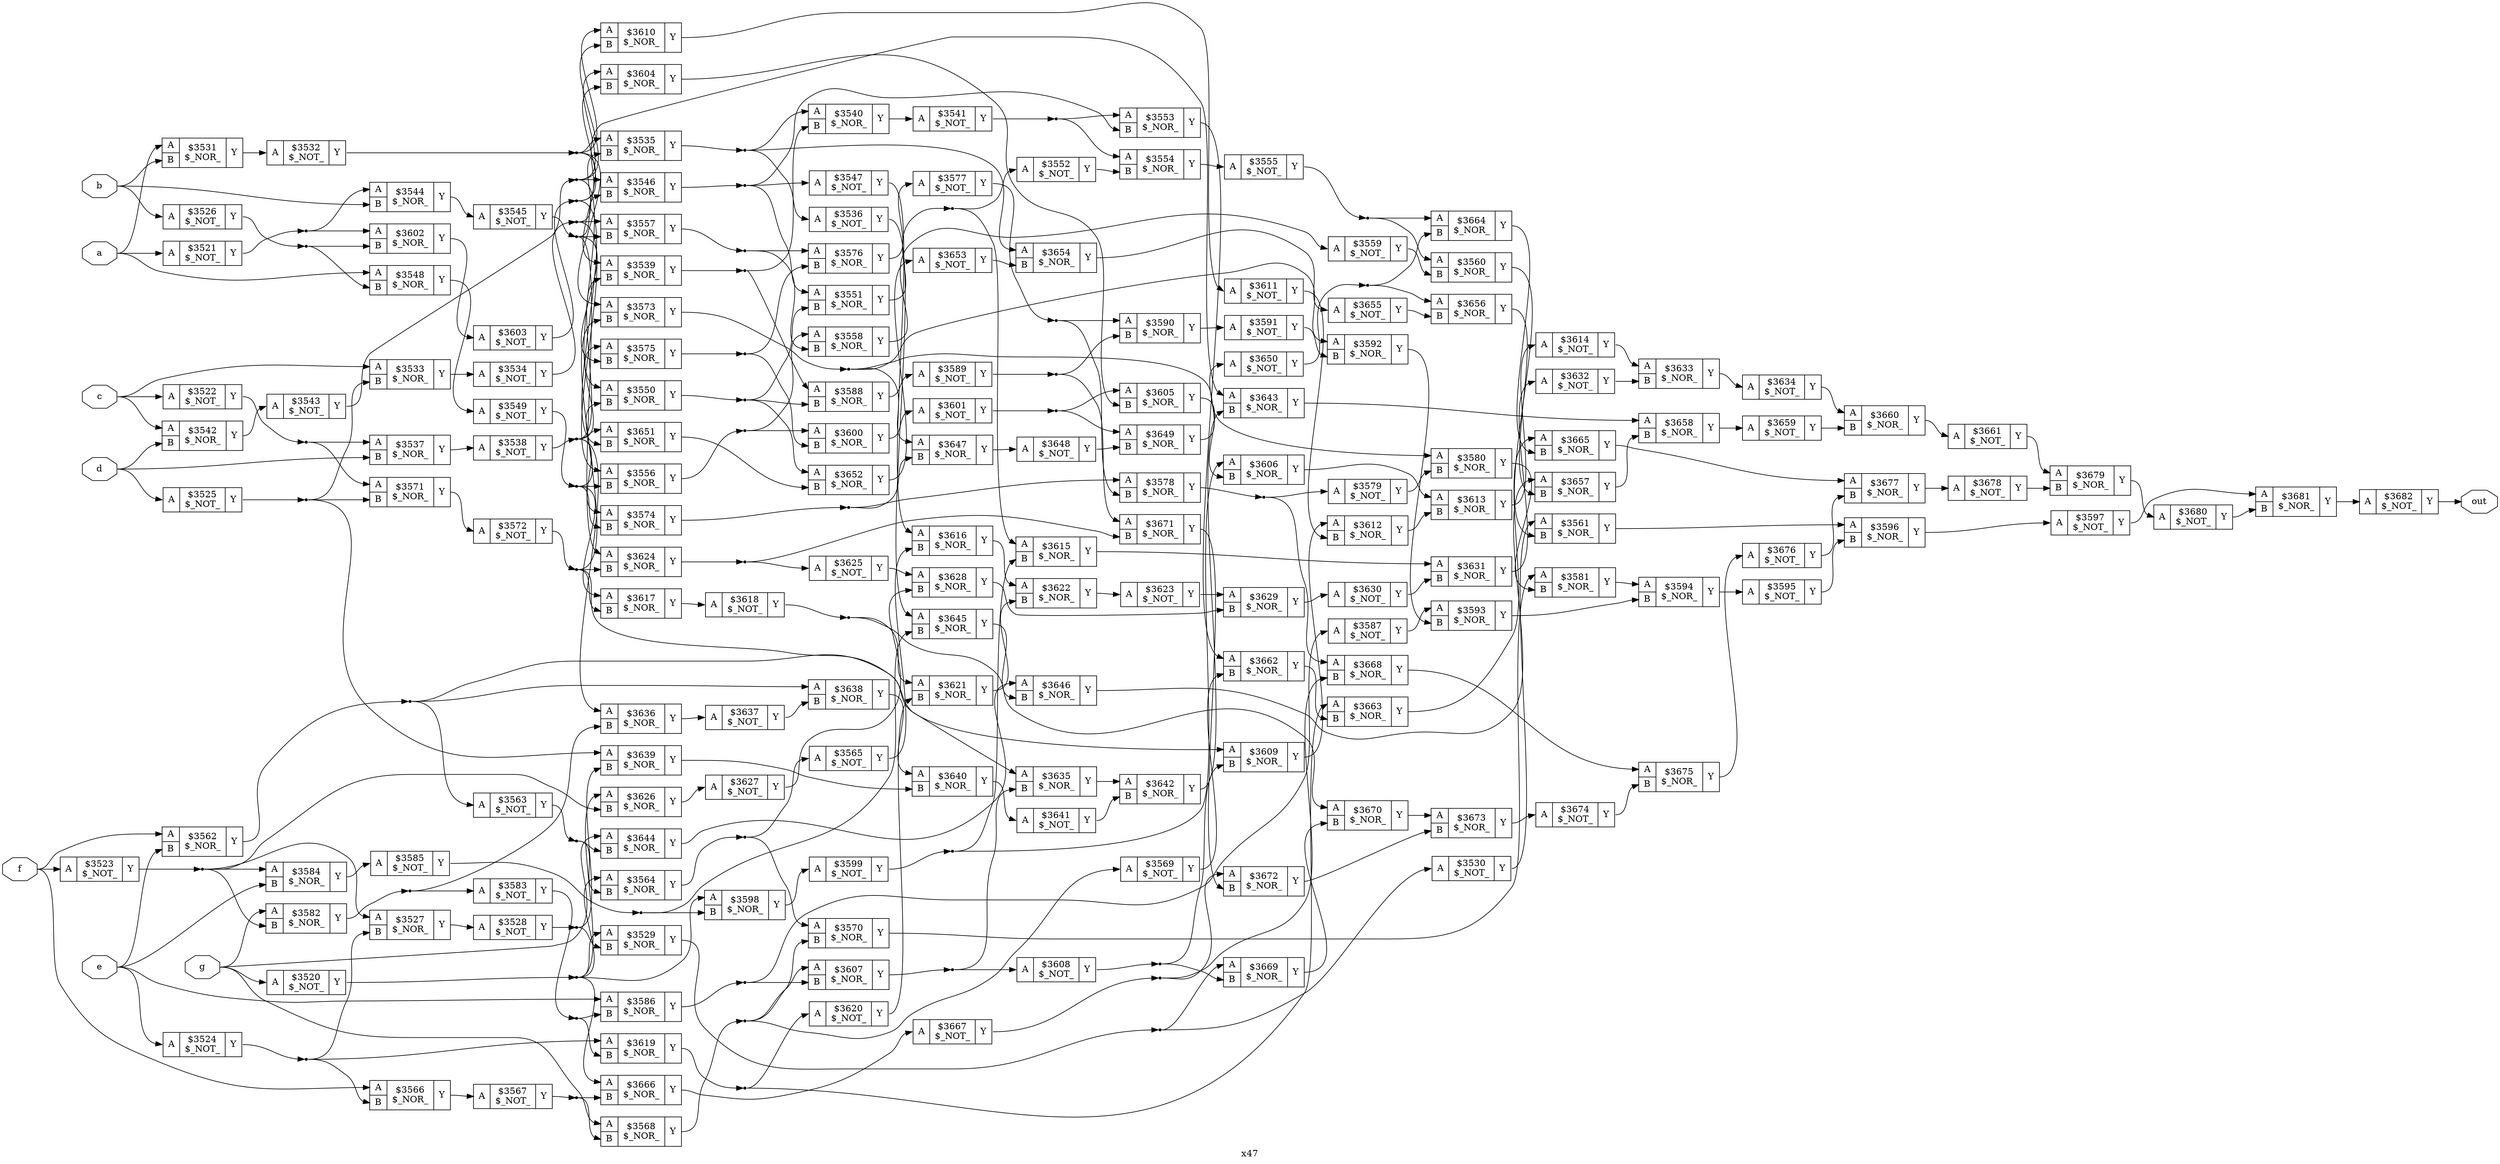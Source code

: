 digraph "x47" {
label="x47";
rankdir="LR";
remincross=true;
n163 [ shape=octagon, label="a", color="black", fontcolor="black" ];
n164 [ shape=octagon, label="b", color="black", fontcolor="black" ];
n165 [ shape=octagon, label="c", color="black", fontcolor="black" ];
n166 [ shape=octagon, label="d", color="black", fontcolor="black" ];
n167 [ shape=octagon, label="e", color="black", fontcolor="black" ];
n168 [ shape=octagon, label="f", color="black", fontcolor="black" ];
n169 [ shape=octagon, label="g", color="black", fontcolor="black" ];
n170 [ shape=octagon, label="out", color="black", fontcolor="black" ];
c173 [ shape=record, label="{{<p171> A}|$3520\n$_NOT_|{<p172> Y}}" ];
c174 [ shape=record, label="{{<p171> A}|$3521\n$_NOT_|{<p172> Y}}" ];
c175 [ shape=record, label="{{<p171> A}|$3522\n$_NOT_|{<p172> Y}}" ];
c176 [ shape=record, label="{{<p171> A}|$3523\n$_NOT_|{<p172> Y}}" ];
c177 [ shape=record, label="{{<p171> A}|$3524\n$_NOT_|{<p172> Y}}" ];
c178 [ shape=record, label="{{<p171> A}|$3525\n$_NOT_|{<p172> Y}}" ];
c179 [ shape=record, label="{{<p171> A}|$3526\n$_NOT_|{<p172> Y}}" ];
c181 [ shape=record, label="{{<p171> A|<p180> B}|$3527\n$_NOR_|{<p172> Y}}" ];
c182 [ shape=record, label="{{<p171> A}|$3528\n$_NOT_|{<p172> Y}}" ];
c183 [ shape=record, label="{{<p171> A|<p180> B}|$3529\n$_NOR_|{<p172> Y}}" ];
c184 [ shape=record, label="{{<p171> A}|$3530\n$_NOT_|{<p172> Y}}" ];
c185 [ shape=record, label="{{<p171> A|<p180> B}|$3531\n$_NOR_|{<p172> Y}}" ];
c186 [ shape=record, label="{{<p171> A}|$3532\n$_NOT_|{<p172> Y}}" ];
c187 [ shape=record, label="{{<p171> A|<p180> B}|$3533\n$_NOR_|{<p172> Y}}" ];
c188 [ shape=record, label="{{<p171> A}|$3534\n$_NOT_|{<p172> Y}}" ];
c189 [ shape=record, label="{{<p171> A|<p180> B}|$3535\n$_NOR_|{<p172> Y}}" ];
c190 [ shape=record, label="{{<p171> A}|$3536\n$_NOT_|{<p172> Y}}" ];
c191 [ shape=record, label="{{<p171> A|<p180> B}|$3537\n$_NOR_|{<p172> Y}}" ];
c192 [ shape=record, label="{{<p171> A}|$3538\n$_NOT_|{<p172> Y}}" ];
c193 [ shape=record, label="{{<p171> A|<p180> B}|$3539\n$_NOR_|{<p172> Y}}" ];
c194 [ shape=record, label="{{<p171> A|<p180> B}|$3540\n$_NOR_|{<p172> Y}}" ];
c195 [ shape=record, label="{{<p171> A}|$3541\n$_NOT_|{<p172> Y}}" ];
c196 [ shape=record, label="{{<p171> A|<p180> B}|$3542\n$_NOR_|{<p172> Y}}" ];
c197 [ shape=record, label="{{<p171> A}|$3543\n$_NOT_|{<p172> Y}}" ];
c198 [ shape=record, label="{{<p171> A|<p180> B}|$3544\n$_NOR_|{<p172> Y}}" ];
c199 [ shape=record, label="{{<p171> A}|$3545\n$_NOT_|{<p172> Y}}" ];
c200 [ shape=record, label="{{<p171> A|<p180> B}|$3546\n$_NOR_|{<p172> Y}}" ];
c201 [ shape=record, label="{{<p171> A}|$3547\n$_NOT_|{<p172> Y}}" ];
c202 [ shape=record, label="{{<p171> A|<p180> B}|$3548\n$_NOR_|{<p172> Y}}" ];
c203 [ shape=record, label="{{<p171> A}|$3549\n$_NOT_|{<p172> Y}}" ];
c204 [ shape=record, label="{{<p171> A|<p180> B}|$3550\n$_NOR_|{<p172> Y}}" ];
c205 [ shape=record, label="{{<p171> A|<p180> B}|$3551\n$_NOR_|{<p172> Y}}" ];
c206 [ shape=record, label="{{<p171> A}|$3552\n$_NOT_|{<p172> Y}}" ];
c207 [ shape=record, label="{{<p171> A|<p180> B}|$3553\n$_NOR_|{<p172> Y}}" ];
c208 [ shape=record, label="{{<p171> A|<p180> B}|$3554\n$_NOR_|{<p172> Y}}" ];
c209 [ shape=record, label="{{<p171> A}|$3555\n$_NOT_|{<p172> Y}}" ];
c210 [ shape=record, label="{{<p171> A|<p180> B}|$3556\n$_NOR_|{<p172> Y}}" ];
c211 [ shape=record, label="{{<p171> A|<p180> B}|$3557\n$_NOR_|{<p172> Y}}" ];
c212 [ shape=record, label="{{<p171> A|<p180> B}|$3558\n$_NOR_|{<p172> Y}}" ];
c213 [ shape=record, label="{{<p171> A}|$3559\n$_NOT_|{<p172> Y}}" ];
c214 [ shape=record, label="{{<p171> A|<p180> B}|$3560\n$_NOR_|{<p172> Y}}" ];
c215 [ shape=record, label="{{<p171> A|<p180> B}|$3561\n$_NOR_|{<p172> Y}}" ];
c216 [ shape=record, label="{{<p171> A|<p180> B}|$3562\n$_NOR_|{<p172> Y}}" ];
c217 [ shape=record, label="{{<p171> A}|$3563\n$_NOT_|{<p172> Y}}" ];
c218 [ shape=record, label="{{<p171> A|<p180> B}|$3564\n$_NOR_|{<p172> Y}}" ];
c219 [ shape=record, label="{{<p171> A}|$3565\n$_NOT_|{<p172> Y}}" ];
c220 [ shape=record, label="{{<p171> A|<p180> B}|$3566\n$_NOR_|{<p172> Y}}" ];
c221 [ shape=record, label="{{<p171> A}|$3567\n$_NOT_|{<p172> Y}}" ];
c222 [ shape=record, label="{{<p171> A|<p180> B}|$3568\n$_NOR_|{<p172> Y}}" ];
c223 [ shape=record, label="{{<p171> A}|$3569\n$_NOT_|{<p172> Y}}" ];
c224 [ shape=record, label="{{<p171> A|<p180> B}|$3570\n$_NOR_|{<p172> Y}}" ];
c225 [ shape=record, label="{{<p171> A|<p180> B}|$3571\n$_NOR_|{<p172> Y}}" ];
c226 [ shape=record, label="{{<p171> A}|$3572\n$_NOT_|{<p172> Y}}" ];
c227 [ shape=record, label="{{<p171> A|<p180> B}|$3573\n$_NOR_|{<p172> Y}}" ];
c228 [ shape=record, label="{{<p171> A|<p180> B}|$3574\n$_NOR_|{<p172> Y}}" ];
c229 [ shape=record, label="{{<p171> A|<p180> B}|$3575\n$_NOR_|{<p172> Y}}" ];
c230 [ shape=record, label="{{<p171> A|<p180> B}|$3576\n$_NOR_|{<p172> Y}}" ];
c231 [ shape=record, label="{{<p171> A}|$3577\n$_NOT_|{<p172> Y}}" ];
c232 [ shape=record, label="{{<p171> A|<p180> B}|$3578\n$_NOR_|{<p172> Y}}" ];
c233 [ shape=record, label="{{<p171> A}|$3579\n$_NOT_|{<p172> Y}}" ];
c234 [ shape=record, label="{{<p171> A|<p180> B}|$3580\n$_NOR_|{<p172> Y}}" ];
c235 [ shape=record, label="{{<p171> A|<p180> B}|$3581\n$_NOR_|{<p172> Y}}" ];
c236 [ shape=record, label="{{<p171> A|<p180> B}|$3582\n$_NOR_|{<p172> Y}}" ];
c237 [ shape=record, label="{{<p171> A}|$3583\n$_NOT_|{<p172> Y}}" ];
c238 [ shape=record, label="{{<p171> A|<p180> B}|$3584\n$_NOR_|{<p172> Y}}" ];
c239 [ shape=record, label="{{<p171> A}|$3585\n$_NOT_|{<p172> Y}}" ];
c240 [ shape=record, label="{{<p171> A|<p180> B}|$3586\n$_NOR_|{<p172> Y}}" ];
c241 [ shape=record, label="{{<p171> A}|$3587\n$_NOT_|{<p172> Y}}" ];
c242 [ shape=record, label="{{<p171> A|<p180> B}|$3588\n$_NOR_|{<p172> Y}}" ];
c243 [ shape=record, label="{{<p171> A}|$3589\n$_NOT_|{<p172> Y}}" ];
c244 [ shape=record, label="{{<p171> A|<p180> B}|$3590\n$_NOR_|{<p172> Y}}" ];
c245 [ shape=record, label="{{<p171> A}|$3591\n$_NOT_|{<p172> Y}}" ];
c246 [ shape=record, label="{{<p171> A|<p180> B}|$3592\n$_NOR_|{<p172> Y}}" ];
c247 [ shape=record, label="{{<p171> A|<p180> B}|$3593\n$_NOR_|{<p172> Y}}" ];
c248 [ shape=record, label="{{<p171> A|<p180> B}|$3594\n$_NOR_|{<p172> Y}}" ];
c249 [ shape=record, label="{{<p171> A}|$3595\n$_NOT_|{<p172> Y}}" ];
c250 [ shape=record, label="{{<p171> A|<p180> B}|$3596\n$_NOR_|{<p172> Y}}" ];
c251 [ shape=record, label="{{<p171> A}|$3597\n$_NOT_|{<p172> Y}}" ];
c252 [ shape=record, label="{{<p171> A|<p180> B}|$3598\n$_NOR_|{<p172> Y}}" ];
c253 [ shape=record, label="{{<p171> A}|$3599\n$_NOT_|{<p172> Y}}" ];
c254 [ shape=record, label="{{<p171> A|<p180> B}|$3600\n$_NOR_|{<p172> Y}}" ];
c255 [ shape=record, label="{{<p171> A}|$3601\n$_NOT_|{<p172> Y}}" ];
c256 [ shape=record, label="{{<p171> A|<p180> B}|$3602\n$_NOR_|{<p172> Y}}" ];
c257 [ shape=record, label="{{<p171> A}|$3603\n$_NOT_|{<p172> Y}}" ];
c258 [ shape=record, label="{{<p171> A|<p180> B}|$3604\n$_NOR_|{<p172> Y}}" ];
c259 [ shape=record, label="{{<p171> A|<p180> B}|$3605\n$_NOR_|{<p172> Y}}" ];
c260 [ shape=record, label="{{<p171> A|<p180> B}|$3606\n$_NOR_|{<p172> Y}}" ];
c261 [ shape=record, label="{{<p171> A|<p180> B}|$3607\n$_NOR_|{<p172> Y}}" ];
c262 [ shape=record, label="{{<p171> A}|$3608\n$_NOT_|{<p172> Y}}" ];
c263 [ shape=record, label="{{<p171> A|<p180> B}|$3609\n$_NOR_|{<p172> Y}}" ];
c264 [ shape=record, label="{{<p171> A|<p180> B}|$3610\n$_NOR_|{<p172> Y}}" ];
c265 [ shape=record, label="{{<p171> A}|$3611\n$_NOT_|{<p172> Y}}" ];
c266 [ shape=record, label="{{<p171> A|<p180> B}|$3612\n$_NOR_|{<p172> Y}}" ];
c267 [ shape=record, label="{{<p171> A|<p180> B}|$3613\n$_NOR_|{<p172> Y}}" ];
c268 [ shape=record, label="{{<p171> A}|$3614\n$_NOT_|{<p172> Y}}" ];
c269 [ shape=record, label="{{<p171> A|<p180> B}|$3615\n$_NOR_|{<p172> Y}}" ];
c270 [ shape=record, label="{{<p171> A|<p180> B}|$3616\n$_NOR_|{<p172> Y}}" ];
c271 [ shape=record, label="{{<p171> A|<p180> B}|$3617\n$_NOR_|{<p172> Y}}" ];
c272 [ shape=record, label="{{<p171> A}|$3618\n$_NOT_|{<p172> Y}}" ];
c273 [ shape=record, label="{{<p171> A|<p180> B}|$3619\n$_NOR_|{<p172> Y}}" ];
c274 [ shape=record, label="{{<p171> A}|$3620\n$_NOT_|{<p172> Y}}" ];
c275 [ shape=record, label="{{<p171> A|<p180> B}|$3621\n$_NOR_|{<p172> Y}}" ];
c276 [ shape=record, label="{{<p171> A|<p180> B}|$3622\n$_NOR_|{<p172> Y}}" ];
c277 [ shape=record, label="{{<p171> A}|$3623\n$_NOT_|{<p172> Y}}" ];
c278 [ shape=record, label="{{<p171> A|<p180> B}|$3624\n$_NOR_|{<p172> Y}}" ];
c279 [ shape=record, label="{{<p171> A}|$3625\n$_NOT_|{<p172> Y}}" ];
c280 [ shape=record, label="{{<p171> A|<p180> B}|$3626\n$_NOR_|{<p172> Y}}" ];
c281 [ shape=record, label="{{<p171> A}|$3627\n$_NOT_|{<p172> Y}}" ];
c282 [ shape=record, label="{{<p171> A|<p180> B}|$3628\n$_NOR_|{<p172> Y}}" ];
c283 [ shape=record, label="{{<p171> A|<p180> B}|$3629\n$_NOR_|{<p172> Y}}" ];
c284 [ shape=record, label="{{<p171> A}|$3630\n$_NOT_|{<p172> Y}}" ];
c285 [ shape=record, label="{{<p171> A|<p180> B}|$3631\n$_NOR_|{<p172> Y}}" ];
c286 [ shape=record, label="{{<p171> A}|$3632\n$_NOT_|{<p172> Y}}" ];
c287 [ shape=record, label="{{<p171> A|<p180> B}|$3633\n$_NOR_|{<p172> Y}}" ];
c288 [ shape=record, label="{{<p171> A}|$3634\n$_NOT_|{<p172> Y}}" ];
c289 [ shape=record, label="{{<p171> A|<p180> B}|$3635\n$_NOR_|{<p172> Y}}" ];
c290 [ shape=record, label="{{<p171> A|<p180> B}|$3636\n$_NOR_|{<p172> Y}}" ];
c291 [ shape=record, label="{{<p171> A}|$3637\n$_NOT_|{<p172> Y}}" ];
c292 [ shape=record, label="{{<p171> A|<p180> B}|$3638\n$_NOR_|{<p172> Y}}" ];
c293 [ shape=record, label="{{<p171> A|<p180> B}|$3639\n$_NOR_|{<p172> Y}}" ];
c294 [ shape=record, label="{{<p171> A|<p180> B}|$3640\n$_NOR_|{<p172> Y}}" ];
c295 [ shape=record, label="{{<p171> A}|$3641\n$_NOT_|{<p172> Y}}" ];
c296 [ shape=record, label="{{<p171> A|<p180> B}|$3642\n$_NOR_|{<p172> Y}}" ];
c297 [ shape=record, label="{{<p171> A|<p180> B}|$3643\n$_NOR_|{<p172> Y}}" ];
c298 [ shape=record, label="{{<p171> A|<p180> B}|$3644\n$_NOR_|{<p172> Y}}" ];
c299 [ shape=record, label="{{<p171> A|<p180> B}|$3645\n$_NOR_|{<p172> Y}}" ];
c300 [ shape=record, label="{{<p171> A|<p180> B}|$3646\n$_NOR_|{<p172> Y}}" ];
c301 [ shape=record, label="{{<p171> A|<p180> B}|$3647\n$_NOR_|{<p172> Y}}" ];
c302 [ shape=record, label="{{<p171> A}|$3648\n$_NOT_|{<p172> Y}}" ];
c303 [ shape=record, label="{{<p171> A|<p180> B}|$3649\n$_NOR_|{<p172> Y}}" ];
c304 [ shape=record, label="{{<p171> A}|$3650\n$_NOT_|{<p172> Y}}" ];
c305 [ shape=record, label="{{<p171> A|<p180> B}|$3651\n$_NOR_|{<p172> Y}}" ];
c306 [ shape=record, label="{{<p171> A|<p180> B}|$3652\n$_NOR_|{<p172> Y}}" ];
c307 [ shape=record, label="{{<p171> A}|$3653\n$_NOT_|{<p172> Y}}" ];
c308 [ shape=record, label="{{<p171> A|<p180> B}|$3654\n$_NOR_|{<p172> Y}}" ];
c309 [ shape=record, label="{{<p171> A}|$3655\n$_NOT_|{<p172> Y}}" ];
c310 [ shape=record, label="{{<p171> A|<p180> B}|$3656\n$_NOR_|{<p172> Y}}" ];
c311 [ shape=record, label="{{<p171> A|<p180> B}|$3657\n$_NOR_|{<p172> Y}}" ];
c312 [ shape=record, label="{{<p171> A|<p180> B}|$3658\n$_NOR_|{<p172> Y}}" ];
c313 [ shape=record, label="{{<p171> A}|$3659\n$_NOT_|{<p172> Y}}" ];
c314 [ shape=record, label="{{<p171> A|<p180> B}|$3660\n$_NOR_|{<p172> Y}}" ];
c315 [ shape=record, label="{{<p171> A}|$3661\n$_NOT_|{<p172> Y}}" ];
c316 [ shape=record, label="{{<p171> A|<p180> B}|$3662\n$_NOR_|{<p172> Y}}" ];
c317 [ shape=record, label="{{<p171> A|<p180> B}|$3663\n$_NOR_|{<p172> Y}}" ];
c318 [ shape=record, label="{{<p171> A|<p180> B}|$3664\n$_NOR_|{<p172> Y}}" ];
c319 [ shape=record, label="{{<p171> A|<p180> B}|$3665\n$_NOR_|{<p172> Y}}" ];
c320 [ shape=record, label="{{<p171> A|<p180> B}|$3666\n$_NOR_|{<p172> Y}}" ];
c321 [ shape=record, label="{{<p171> A}|$3667\n$_NOT_|{<p172> Y}}" ];
c322 [ shape=record, label="{{<p171> A|<p180> B}|$3668\n$_NOR_|{<p172> Y}}" ];
c323 [ shape=record, label="{{<p171> A|<p180> B}|$3669\n$_NOR_|{<p172> Y}}" ];
c324 [ shape=record, label="{{<p171> A|<p180> B}|$3670\n$_NOR_|{<p172> Y}}" ];
c325 [ shape=record, label="{{<p171> A|<p180> B}|$3671\n$_NOR_|{<p172> Y}}" ];
c326 [ shape=record, label="{{<p171> A|<p180> B}|$3672\n$_NOR_|{<p172> Y}}" ];
c327 [ shape=record, label="{{<p171> A|<p180> B}|$3673\n$_NOR_|{<p172> Y}}" ];
c328 [ shape=record, label="{{<p171> A}|$3674\n$_NOT_|{<p172> Y}}" ];
c329 [ shape=record, label="{{<p171> A|<p180> B}|$3675\n$_NOR_|{<p172> Y}}" ];
c330 [ shape=record, label="{{<p171> A}|$3676\n$_NOT_|{<p172> Y}}" ];
c331 [ shape=record, label="{{<p171> A|<p180> B}|$3677\n$_NOR_|{<p172> Y}}" ];
c332 [ shape=record, label="{{<p171> A}|$3678\n$_NOT_|{<p172> Y}}" ];
c333 [ shape=record, label="{{<p171> A|<p180> B}|$3679\n$_NOR_|{<p172> Y}}" ];
c334 [ shape=record, label="{{<p171> A}|$3680\n$_NOT_|{<p172> Y}}" ];
c335 [ shape=record, label="{{<p171> A|<p180> B}|$3681\n$_NOR_|{<p172> Y}}" ];
c336 [ shape=record, label="{{<p171> A}|$3682\n$_NOT_|{<p172> Y}}" ];
c265:p172:e -> c266:p180:w [color="black", label=""];
c274:p172:e -> c275:p180:w [color="black", label=""];
n100 [ shape=point ];
c203:p172:e -> n100:w [color="black", label=""];
n100:e -> c204:p180:w [color="black", label=""];
n100:e -> c210:p180:w [color="black", label=""];
n100:e -> c228:p180:w [color="black", label=""];
n100:e -> c271:p171:w [color="black", label=""];
n101 [ shape=point ];
c204:p172:e -> n101:w [color="black", label=""];
n101:e -> c205:p180:w [color="black", label=""];
n101:e -> c242:p180:w [color="black", label=""];
n101:e -> c306:p171:w [color="black", label=""];
n102 [ shape=point ];
c205:p172:e -> n102:w [color="black", label=""];
n102:e -> c206:p171:w [color="black", label=""];
n102:e -> c269:p171:w [color="black", label=""];
c206:p172:e -> c208:p180:w [color="black", label=""];
c207:p172:e -> c316:p171:w [color="black", label=""];
c208:p172:e -> c209:p171:w [color="black", label=""];
n106 [ shape=point ];
c209:p172:e -> n106:w [color="black", label=""];
n106:e -> c214:p171:w [color="black", label=""];
n106:e -> c318:p171:w [color="black", label=""];
n107 [ shape=point ];
c210:p172:e -> n107:w [color="black", label=""];
n107:e -> c212:p171:w [color="black", label=""];
n107:e -> c254:p171:w [color="black", label=""];
n108 [ shape=point ];
c211:p172:e -> n108:w [color="black", label=""];
n108:e -> c212:p180:w [color="black", label=""];
n108:e -> c230:p171:w [color="black", label=""];
c212:p172:e -> c213:p171:w [color="black", label=""];
n11 [ shape=point ];
c174:p172:e -> n11:w [color="black", label=""];
n11:e -> c198:p171:w [color="black", label=""];
n11:e -> c256:p171:w [color="black", label=""];
c213:p172:e -> c214:p180:w [color="black", label=""];
c214:p172:e -> c215:p180:w [color="black", label=""];
c215:p172:e -> c250:p171:w [color="black", label=""];
n113 [ shape=point ];
c216:p172:e -> n113:w [color="black", label=""];
n113:e -> c217:p171:w [color="black", label=""];
n113:e -> c263:p171:w [color="black", label=""];
n113:e -> c292:p171:w [color="black", label=""];
n114 [ shape=point ];
c217:p172:e -> n114:w [color="black", label=""];
n114:e -> c218:p180:w [color="black", label=""];
n114:e -> c298:p180:w [color="black", label=""];
n115 [ shape=point ];
c218:p172:e -> n115:w [color="black", label=""];
n115:e -> c219:p171:w [color="black", label=""];
n115:e -> c224:p171:w [color="black", label=""];
c219:p172:e -> c270:p180:w [color="black", label=""];
c220:p172:e -> c221:p171:w [color="black", label=""];
n118 [ shape=point ];
c221:p172:e -> n118:w [color="black", label=""];
n118:e -> c222:p180:w [color="black", label=""];
n118:e -> c320:p180:w [color="black", label=""];
n119 [ shape=point ];
c222:p172:e -> n119:w [color="black", label=""];
n119:e -> c223:p171:w [color="black", label=""];
n119:e -> c224:p180:w [color="black", label=""];
n119:e -> c261:p171:w [color="black", label=""];
c275:p172:e -> c276:p180:w [color="black", label=""];
c223:p172:e -> c316:p180:w [color="black", label=""];
c224:p172:e -> c235:p171:w [color="black", label=""];
c225:p172:e -> c226:p171:w [color="black", label=""];
n123 [ shape=point ];
c226:p172:e -> n123:w [color="black", label=""];
n123:e -> c227:p180:w [color="black", label=""];
n123:e -> c271:p180:w [color="black", label=""];
n123:e -> c278:p180:w [color="black", label=""];
n123:e -> c289:p171:w [color="black", label=""];
n124 [ shape=point ];
c227:p172:e -> n124:w [color="black", label=""];
n124:e -> c234:p171:w [color="black", label=""];
n124:e -> c246:p171:w [color="black", label=""];
n124:e -> c301:p171:w [color="black", label=""];
n125 [ shape=point ];
c228:p172:e -> n125:w [color="black", label=""];
n125:e -> c232:p171:w [color="black", label=""];
n125:e -> c301:p180:w [color="black", label=""];
n126 [ shape=point ];
c229:p172:e -> n126:w [color="black", label=""];
n126:e -> c230:p180:w [color="black", label=""];
n126:e -> c254:p180:w [color="black", label=""];
c230:p172:e -> c231:p171:w [color="black", label=""];
n128 [ shape=point ];
c231:p172:e -> n128:w [color="black", label=""];
n128:e -> c232:p180:w [color="black", label=""];
n128:e -> c244:p171:w [color="black", label=""];
n129 [ shape=point ];
c232:p172:e -> n129:w [color="black", label=""];
n129:e -> c233:p171:w [color="black", label=""];
n129:e -> c322:p171:w [color="black", label=""];
c276:p172:e -> c277:p171:w [color="black", label=""];
c233:p172:e -> c234:p180:w [color="black", label=""];
c234:p172:e -> c235:p180:w [color="black", label=""];
c235:p172:e -> c248:p171:w [color="black", label=""];
n133 [ shape=point ];
c236:p172:e -> n133:w [color="black", label=""];
n133:e -> c237:p171:w [color="black", label=""];
n133:e -> c290:p180:w [color="black", label=""];
n134 [ shape=point ];
c237:p172:e -> n134:w [color="black", label=""];
n134:e -> c240:p180:w [color="black", label=""];
n134:e -> c273:p180:w [color="black", label=""];
c238:p172:e -> c239:p171:w [color="black", label=""];
n136 [ shape=point ];
c239:p172:e -> n136:w [color="black", label=""];
n136:e -> c252:p180:w [color="black", label=""];
n136:e -> c299:p180:w [color="black", label=""];
n137 [ shape=point ];
c240:p172:e -> n137:w [color="black", label=""];
n137:e -> c241:p171:w [color="black", label=""];
n137:e -> c261:p180:w [color="black", label=""];
c241:p172:e -> c247:p171:w [color="black", label=""];
c242:p172:e -> c243:p171:w [color="black", label=""];
c277:p172:e -> c283:p171:w [color="black", label=""];
n140 [ shape=point ];
c243:p172:e -> n140:w [color="black", label=""];
n140:e -> c244:p180:w [color="black", label=""];
n140:e -> c325:p171:w [color="black", label=""];
c244:p172:e -> c245:p171:w [color="black", label=""];
c245:p172:e -> c246:p180:w [color="black", label=""];
c246:p172:e -> c247:p180:w [color="black", label=""];
c247:p172:e -> c248:p180:w [color="black", label=""];
c248:p172:e -> c249:p171:w [color="black", label=""];
c249:p172:e -> c250:p180:w [color="black", label=""];
c250:p172:e -> c251:p171:w [color="black", label=""];
c251:p172:e -> c335:p171:w [color="black", label=""];
c252:p172:e -> c253:p171:w [color="black", label=""];
n15 [ shape=point ];
c278:p172:e -> n15:w [color="black", label=""];
n15:e -> c279:p171:w [color="black", label=""];
n15:e -> c325:p180:w [color="black", label=""];
n150 [ shape=point ];
c253:p172:e -> n150:w [color="black", label=""];
n150:e -> c260:p171:w [color="black", label=""];
n150:e -> c269:p180:w [color="black", label=""];
c254:p172:e -> c255:p171:w [color="black", label=""];
n152 [ shape=point ];
c255:p172:e -> n152:w [color="black", label=""];
n152:e -> c259:p171:w [color="black", label=""];
n152:e -> c303:p171:w [color="black", label=""];
c256:p172:e -> c257:p171:w [color="black", label=""];
n154 [ shape=point ];
c257:p172:e -> n154:w [color="black", label=""];
n154:e -> c258:p180:w [color="black", label=""];
n154:e -> c297:p171:w [color="black", label=""];
n154:e -> c305:p180:w [color="black", label=""];
c258:p172:e -> c259:p180:w [color="black", label=""];
c259:p172:e -> c260:p180:w [color="black", label=""];
c260:p172:e -> c267:p171:w [color="black", label=""];
n158 [ shape=point ];
c261:p172:e -> n158:w [color="black", label=""];
n158:e -> c262:p171:w [color="black", label=""];
n158:e -> c289:p180:w [color="black", label=""];
n159 [ shape=point ];
c262:p172:e -> n159:w [color="black", label=""];
n159:e -> c263:p180:w [color="black", label=""];
n159:e -> c323:p180:w [color="black", label=""];
c279:p172:e -> c282:p171:w [color="black", label=""];
c263:p172:e -> c266:p171:w [color="black", label=""];
c264:p172:e -> c265:p171:w [color="black", label=""];
n162 [ shape=point ];
c173:p172:e -> n162:w [color="black", label=""];
n162:e -> c183:p171:w [color="black", label=""];
n162:e -> c218:p171:w [color="black", label=""];
n162:e -> c252:p171:w [color="black", label=""];
n162:e -> c280:p171:w [color="black", label=""];
n162:e -> c320:p171:w [color="black", label=""];
n163:e -> c174:p171:w [color="black", label=""];
n163:e -> c185:p171:w [color="black", label=""];
n163:e -> c202:p171:w [color="black", label=""];
n164:e -> c179:p171:w [color="black", label=""];
n164:e -> c185:p180:w [color="black", label=""];
n164:e -> c198:p180:w [color="black", label=""];
n165:e -> c175:p171:w [color="black", label=""];
n165:e -> c187:p171:w [color="black", label=""];
n165:e -> c196:p171:w [color="black", label=""];
n166:e -> c178:p171:w [color="black", label=""];
n166:e -> c191:p180:w [color="black", label=""];
n166:e -> c196:p180:w [color="black", label=""];
n167:e -> c177:p171:w [color="black", label=""];
n167:e -> c216:p180:w [color="black", label=""];
n167:e -> c238:p180:w [color="black", label=""];
n167:e -> c240:p171:w [color="black", label=""];
n168:e -> c176:p171:w [color="black", label=""];
n168:e -> c216:p171:w [color="black", label=""];
n168:e -> c220:p171:w [color="black", label=""];
n169:e -> c173:p171:w [color="black", label=""];
n169:e -> c222:p171:w [color="black", label=""];
n169:e -> c236:p171:w [color="black", label=""];
n169:e -> c298:p171:w [color="black", label=""];
c280:p172:e -> c281:p171:w [color="black", label=""];
c336:p172:e -> n170:w [color="black", label=""];
c281:p172:e -> c282:p180:w [color="black", label=""];
c282:p172:e -> c283:p180:w [color="black", label=""];
c266:p172:e -> c267:p180:w [color="black", label=""];
c283:p172:e -> c284:p171:w [color="black", label=""];
c284:p172:e -> c285:p180:w [color="black", label=""];
n22 [ shape=point ];
c175:p172:e -> n22:w [color="black", label=""];
n22:e -> c191:p171:w [color="black", label=""];
n22:e -> c225:p171:w [color="black", label=""];
c285:p172:e -> c286:p171:w [color="black", label=""];
c286:p172:e -> c287:p180:w [color="black", label=""];
c287:p172:e -> c288:p171:w [color="black", label=""];
c288:p172:e -> c314:p171:w [color="black", label=""];
c289:p172:e -> c296:p171:w [color="black", label=""];
c290:p172:e -> c291:p171:w [color="black", label=""];
c291:p172:e -> c292:p180:w [color="black", label=""];
c267:p172:e -> c268:p171:w [color="black", label=""];
c292:p172:e -> c294:p171:w [color="black", label=""];
c293:p172:e -> c294:p180:w [color="black", label=""];
c294:p172:e -> c295:p171:w [color="black", label=""];
n33 [ shape=point ];
c176:p172:e -> n33:w [color="black", label=""];
n33:e -> c181:p171:w [color="black", label=""];
n33:e -> c236:p180:w [color="black", label=""];
n33:e -> c238:p171:w [color="black", label=""];
n33:e -> c280:p180:w [color="black", label=""];
c295:p172:e -> c296:p180:w [color="black", label=""];
c296:p172:e -> c297:p180:w [color="black", label=""];
c297:p172:e -> c312:p171:w [color="black", label=""];
c298:p172:e -> c300:p171:w [color="black", label=""];
c299:p172:e -> c300:p180:w [color="black", label=""];
c300:p172:e -> c311:p171:w [color="black", label=""];
c268:p172:e -> c287:p171:w [color="black", label=""];
c301:p172:e -> c302:p171:w [color="black", label=""];
c302:p172:e -> c303:p180:w [color="black", label=""];
c303:p172:e -> c304:p171:w [color="black", label=""];
n43 [ shape=point ];
c304:p172:e -> n43:w [color="black", label=""];
n43:e -> c310:p171:w [color="black", label=""];
n43:e -> c318:p180:w [color="black", label=""];
n44 [ shape=point ];
c177:p172:e -> n44:w [color="black", label=""];
n44:e -> c181:p180:w [color="black", label=""];
n44:e -> c220:p180:w [color="black", label=""];
n44:e -> c273:p171:w [color="black", label=""];
c305:p172:e -> c306:p180:w [color="black", label=""];
c306:p172:e -> c307:p171:w [color="black", label=""];
c307:p172:e -> c308:p180:w [color="black", label=""];
c308:p172:e -> c309:p171:w [color="black", label=""];
c309:p172:e -> c310:p180:w [color="black", label=""];
c269:p172:e -> c285:p171:w [color="black", label=""];
c310:p172:e -> c311:p180:w [color="black", label=""];
c311:p172:e -> c312:p180:w [color="black", label=""];
c312:p172:e -> c313:p171:w [color="black", label=""];
c313:p172:e -> c314:p180:w [color="black", label=""];
c314:p172:e -> c315:p171:w [color="black", label=""];
n55 [ shape=point ];
c178:p172:e -> n55:w [color="black", label=""];
n55:e -> c187:p180:w [color="black", label=""];
n55:e -> c225:p180:w [color="black", label=""];
n55:e -> c293:p171:w [color="black", label=""];
c315:p172:e -> c333:p171:w [color="black", label=""];
c316:p172:e -> c317:p180:w [color="black", label=""];
c317:p172:e -> c319:p171:w [color="black", label=""];
c318:p172:e -> c319:p180:w [color="black", label=""];
c270:p172:e -> c276:p171:w [color="black", label=""];
c319:p172:e -> c331:p171:w [color="black", label=""];
c320:p172:e -> c321:p171:w [color="black", label=""];
n62 [ shape=point ];
c321:p172:e -> n62:w [color="black", label=""];
n62:e -> c322:p180:w [color="black", label=""];
n62:e -> c326:p171:w [color="black", label=""];
c322:p172:e -> c329:p171:w [color="black", label=""];
c323:p172:e -> c324:p180:w [color="black", label=""];
c324:p172:e -> c327:p171:w [color="black", label=""];
n66 [ shape=point ];
c179:p172:e -> n66:w [color="black", label=""];
n66:e -> c202:p180:w [color="black", label=""];
n66:e -> c256:p180:w [color="black", label=""];
c325:p172:e -> c326:p180:w [color="black", label=""];
c326:p172:e -> c327:p180:w [color="black", label=""];
c327:p172:e -> c328:p171:w [color="black", label=""];
c271:p172:e -> c272:p171:w [color="black", label=""];
c328:p172:e -> c329:p180:w [color="black", label=""];
c329:p172:e -> c330:p171:w [color="black", label=""];
c330:p172:e -> c331:p180:w [color="black", label=""];
c331:p172:e -> c332:p171:w [color="black", label=""];
c332:p172:e -> c333:p180:w [color="black", label=""];
c333:p172:e -> c334:p171:w [color="black", label=""];
c334:p172:e -> c335:p180:w [color="black", label=""];
c181:p172:e -> c182:p171:w [color="black", label=""];
c335:p172:e -> c336:p171:w [color="black", label=""];
n79 [ shape=point ];
c182:p172:e -> n79:w [color="black", label=""];
n79:e -> c183:p180:w [color="black", label=""];
n79:e -> c293:p180:w [color="black", label=""];
n8 [ shape=point ];
c272:p172:e -> n8:w [color="black", label=""];
n8:e -> c275:p171:w [color="black", label=""];
n8:e -> c324:p171:w [color="black", label=""];
n80 [ shape=point ];
c183:p172:e -> n80:w [color="black", label=""];
n80:e -> c184:p171:w [color="black", label=""];
n80:e -> c323:p171:w [color="black", label=""];
c184:p172:e -> c215:p171:w [color="black", label=""];
c185:p172:e -> c186:p171:w [color="black", label=""];
n83 [ shape=point ];
c186:p172:e -> n83:w [color="black", label=""];
n83:e -> c189:p171:w [color="black", label=""];
n83:e -> c193:p171:w [color="black", label=""];
n83:e -> c227:p171:w [color="black", label=""];
n83:e -> c264:p171:w [color="black", label=""];
c187:p172:e -> c188:p171:w [color="black", label=""];
n85 [ shape=point ];
c188:p172:e -> n85:w [color="black", label=""];
n85:e -> c189:p180:w [color="black", label=""];
n85:e -> c210:p171:w [color="black", label=""];
n85:e -> c211:p171:w [color="black", label=""];
n86 [ shape=point ];
c189:p172:e -> n86:w [color="black", label=""];
n86:e -> c190:p171:w [color="black", label=""];
n86:e -> c194:p171:w [color="black", label=""];
n86:e -> c308:p171:w [color="black", label=""];
c190:p172:e -> c299:p171:w [color="black", label=""];
c191:p172:e -> c192:p171:w [color="black", label=""];
n89 [ shape=point ];
c192:p172:e -> n89:w [color="black", label=""];
n89:e -> c193:p180:w [color="black", label=""];
n89:e -> c228:p171:w [color="black", label=""];
n89:e -> c229:p171:w [color="black", label=""];
n89:e -> c290:p171:w [color="black", label=""];
n89:e -> c305:p171:w [color="black", label=""];
n9 [ shape=point ];
c273:p172:e -> n9:w [color="black", label=""];
n9:e -> c274:p171:w [color="black", label=""];
n9:e -> c317:p171:w [color="black", label=""];
n90 [ shape=point ];
c193:p172:e -> n90:w [color="black", label=""];
n90:e -> c194:p180:w [color="black", label=""];
n90:e -> c242:p171:w [color="black", label=""];
c194:p172:e -> c195:p171:w [color="black", label=""];
n92 [ shape=point ];
c195:p172:e -> n92:w [color="black", label=""];
n92:e -> c207:p171:w [color="black", label=""];
n92:e -> c208:p171:w [color="black", label=""];
c196:p172:e -> c197:p171:w [color="black", label=""];
n94 [ shape=point ];
c197:p172:e -> n94:w [color="black", label=""];
n94:e -> c200:p171:w [color="black", label=""];
n94:e -> c204:p171:w [color="black", label=""];
n94:e -> c258:p171:w [color="black", label=""];
n94:e -> c264:p180:w [color="black", label=""];
c198:p172:e -> c199:p171:w [color="black", label=""];
n96 [ shape=point ];
c199:p172:e -> n96:w [color="black", label=""];
n96:e -> c200:p180:w [color="black", label=""];
n96:e -> c211:p180:w [color="black", label=""];
n96:e -> c229:p180:w [color="black", label=""];
n96:e -> c278:p171:w [color="black", label=""];
n97 [ shape=point ];
c200:p172:e -> n97:w [color="black", label=""];
n97:e -> c201:p171:w [color="black", label=""];
n97:e -> c205:p171:w [color="black", label=""];
n97:e -> c207:p180:w [color="black", label=""];
c201:p172:e -> c270:p171:w [color="black", label=""];
c202:p172:e -> c203:p171:w [color="black", label=""];
}
